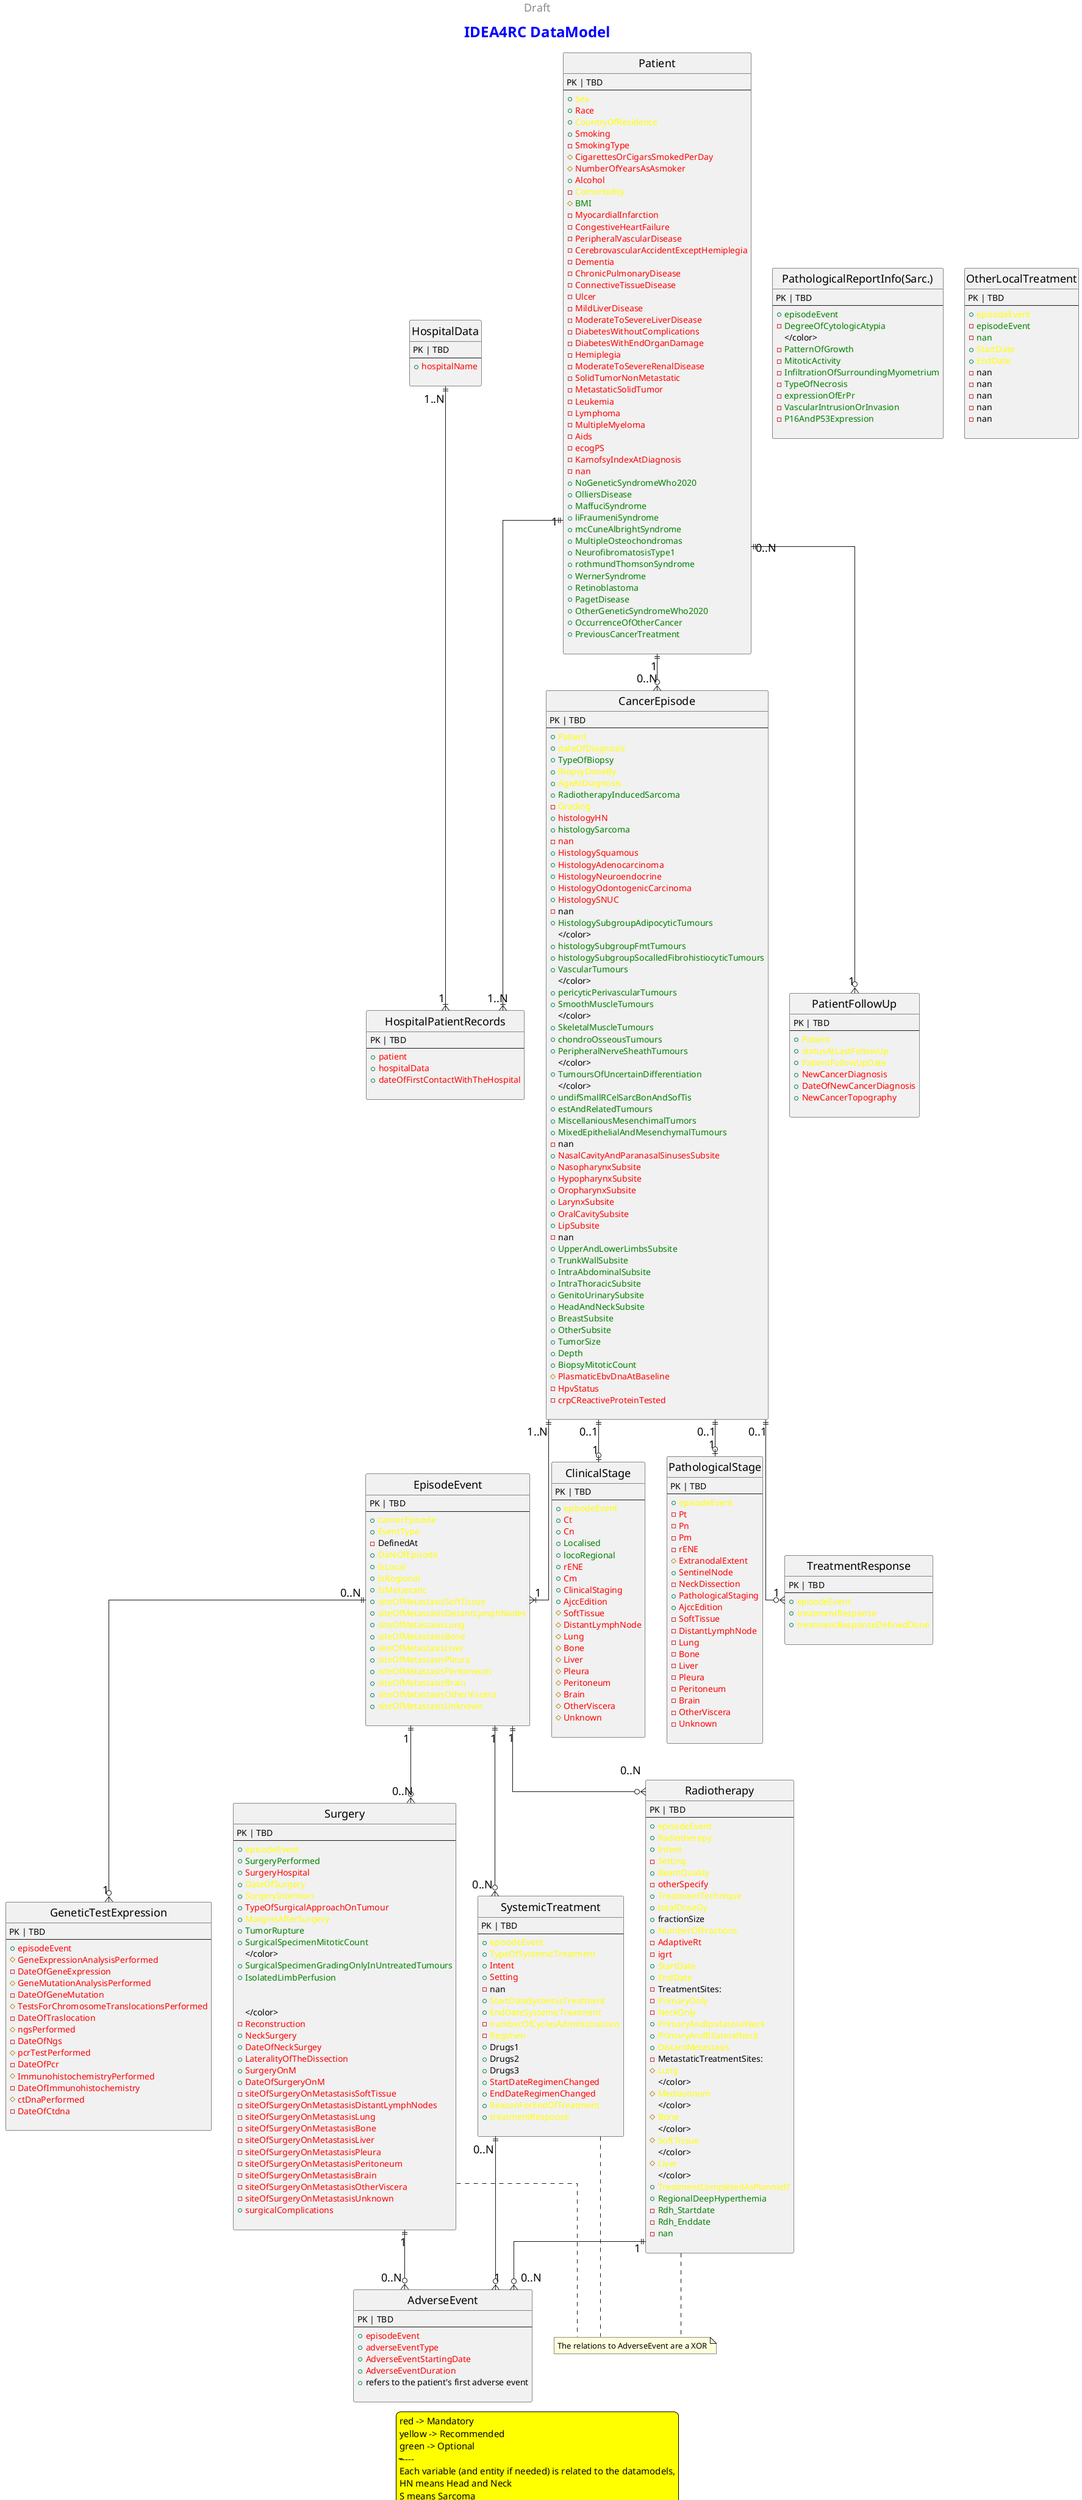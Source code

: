 @startuml

<style>
title {
  HorizontalAlignment right
  FontSize 24
  FontColor blue
}

header {
  HorizontalAlignment center
  FontSize 18
  ' FontColor purple
}

footer {
  HorizontalAlignment left
  FontSize 28
  FontColor red
}

legend {
  FontSize 15
  BackGroundColor yellow
  Margin 10
  Padding 5
}

caption {
  FontSize 32
}

arrow {
  FontSize 18
  Padding 50
  Margin 50
}

</style>

header Draft

title IDEA4RC DataModel

' hide the spot
hide circle

' avoid problems with angled crows feet
skinparam linetype ortho

entity "Patient" as p {
    PK | TBD
    --
    + <color:yellow>Sex</color>
+ <color:red>Race</color>
+ <color:yellow>CountryOfResidence</color>
+ <color:red>Smoking</color>
- <color:red>SmokingType</color>
# <color:red>CigarettesOrCigarsSmokedPerDay</color>
# <color:red>NumberOfYearsAsAsmoker</color>
+ <color:red>Alcohol</color>
- <color:yellow>Comorbidity</color>
# <color:green>BMI</color>
- <color:red>MyocardialInfarction</color>
- <color:red>CongestiveHeartFailure</color>
- <color:red>PeripheralVascularDisease</color>
- <color:red>CerebrovascularAccidentExceptHemiplegia</color>
- <color:red>Dementia</color>
- <color:red>ChronicPulmonaryDisease</color>
- <color:red>ConnectiveTissueDisease</color>
- <color:red>Ulcer</color>
- <color:red>MildLiverDisease</color>
- <color:red>ModerateToSevereLiverDisease</color>
- <color:red>DiabetesWithoutComplications</color>
- <color:red>DiabetesWithEndOrganDamage</color>
- <color:red>Hemiplegia</color>
- <color:red>ModerateToSevereRenalDisease</color>
- <color:red>SolidTumorNonMetastatic</color>
- <color:red>MetastaticSolidTumor</color>
- <color:red>Leukemia</color>
- <color:red>Lymphoma</color>
- <color:red>MultipleMyeloma</color>
- <color:red>Aids</color>
- <color:red>ecogPS</color>
- <color:red>KarnofsyIndexAtDiagnosis</color>
- <color:red>nan</color>
+ <color:green>NoGeneticSyndromeWho2020</color>
+ <color:green>OlliersDisease</color>
+ <color:green>MaffuciSyndrome</color>
+ <color:green>liFraumeniSyndrome</color>
+ <color:green>mcCuneAlbrightSyndrome</color>
+ <color:green>MultipleOsteochondromas</color>
+ <color:green>NeurofibromatosisType1</color>
+ <color:green>rothmundThomsonSyndrome</color>
+ <color:green>WernerSyndrome</color>
+ <color:green>Retinoblastoma</color>
+ <color:green>PagetDisease</color>
+ <color:green>OtherGeneticSyndromeWho2020</color>
+ <color:green>OccurrenceOfOtherCancer</color>
+ <color:green>PreviousCancerTreatment</color>

    }
entity "HospitalData" as hd {
    PK | TBD
    --
    + <color:red>hospitalName</color>

    }
entity "HospitalPatientRecords" as hpr {
    PK | TBD
    --
    + <color:red>patient</color>
+ <color:red>hospitalData</color>
+ <color:red>dateOfFirstContactWithTheHospital</color>

    }
entity "PatientFollowUp" as pfu {
    PK | TBD
    --
    + <color:yellow>Patient</color>
+ <color:yellow>statusAtLastFollowUp</color>
+ <color:yellow>PatientFollowUpDate</color>
+ <color:red>NewCancerDiagnosis</color>
+ <color:red>DateOfNewCancerDiagnosis</color>
+ <color:red>NewCancerTopography</color>

    }
entity "EpisodeEvent" as ee {
    PK | TBD
    --
    + <color:yellow>cancerEpisode</color>
+ <color:yellow>EventType</color>
- <color:black>DefinedAt</color>
+ <color:yellow>DateOfEpisode</color>
+ <color:yellow>IsLocal</color>
+ <color:yellow>IsRegional</color>
+ <color:yellow>IsMetastatic</color>
+ <color:yellow>siteOfMetastasisSoftTissue</color>
+ <color:yellow>siteOfMetastasisDistantLymphNodes</color>
+ <color:yellow>siteOfMetastasisLung</color>
+ <color:yellow>siteOfMetastasisBone</color>
+ <color:yellow>siteOfMetastasisLiver</color>
+ <color:yellow>siteOfMetastasisPleura</color>
+ <color:yellow>siteOfMetastasisPeritoneum</color>
+ <color:yellow>siteOfMetastasisBrain</color>
+ <color:yellow>siteOfMetastasisOtherViscera</color>
+ <color:yellow>siteOfMetastasisUnknown</color>

    }
entity "CancerEpisode" as ce {
    PK | TBD
    --
    + <color:yellow>Patient</color>
+ <color:yellow>dateOfDiagnosis</color>
+ <color:green>TypeOfBiopsy</color>
+ <color:yellow>BiopsyDoneBy</color>
+ <color:yellow>AgeAtDiagnosis</color>
+ <color:green>RadiotherapyInducedSarcoma</color>
- <color:yellow>Grading</color>
+ <color:red>histologyHN</color>
+ <color:green>histologySarcoma</color>
- <color:red>nan</color>
+ <color:red>HistologySquamous</color>
+ <color:red>HistologyAdenocarcinoma</color>
+ <color:red>HistologyNeuroendocrine</color>
+ <color:red>HistologyOdontogenicCarcinoma</color>
+ <color:red>HistologySNUC</color>
- <color:black>nan</color>
+ <color:green>HistologySubgroupAdipocyticTumours
</color>
+ <color:green>histologySubgroupFmtTumours</color>
+ <color:green>histologySubgroupSocalledFibrohistiocyticTumours</color>
+ <color:green>VascularTumours
</color>
+ <color:green>pericyticPerivascularTumours</color>
+ <color:green>SmoothMuscleTumours
</color>
+ <color:green>SkeletalMuscleTumours</color>
+ <color:green>chondroOsseousTumours</color>
+ <color:green>PeripheralNerveSheathTumours
</color>
+ <color:green>TumoursOfUncertainDifferentiation
</color>
+ <color:green>undifSmallRCelSarcBonAndSofTis</color>
+ <color:green>estAndRelatedTumours</color>
+ <color:green>MiscellaniousMesenchimalTumors</color>
+ <color:green>MixedEpithelialAndMesenchymalTumours</color>
- <color:black>nan</color>
+ <color:red>NasalCavityAndParanasalSinusesSubsite</color>
+ <color:red>NasopharynxSubsite</color>
+ <color:red>HypopharynxSubsite</color>
+ <color:red>OropharynxSubsite</color>
+ <color:red>LarynxSubsite</color>
+ <color:red>OralCavitySubsite</color>
+ <color:red>LipSubsite</color>
- <color:black>nan</color>
+ <color:green>UpperAndLowerLimbsSubsite</color>
+ <color:green>TrunkWallSubsite</color>
+ <color:green>IntraAbdominalSubsite</color>
+ <color:green>IntraThoracicSubsite</color>
+ <color:green>GenitoUrinarySubsite</color>
+ <color:green>HeadAndNeckSubsite</color>
+ <color:green>BreastSubsite</color>
+ <color:green>OtherSubsite</color>
+ <color:green>TumorSize</color>
+ <color:green>Depth</color>
+ <color:green>BiopsyMitoticCount</color>
# <color:red>PlasmaticEbvDnaAtBaseline</color>
- <color:red>HpvStatus</color>
- <color:red>crpCReactiveProteinTested</color>

    }
entity "GeneticTestExpression" as gte {
    PK | TBD
    --
    + <color:red>episodeEvent</color>
# <color:red>GeneExpressionAnalysisPerformed</color>
- <color:red>DateOfGeneExpression</color>
# <color:red>GeneMutationAnalysisPerformed</color>
- <color:red>DateOfGeneMutation</color>
# <color:red>TestsForChromosomeTranslocationsPerformed</color>
- <color:red>DateOfTraslocation</color>
# <color:red>ngsPerformed</color>
- <color:red>DateOfNgs</color>
# <color:red>pcrTestPerformed</color>
- <color:red>DateOfPcr</color>
# <color:red>ImmunohistochemistryPerformed</color>
- <color:red>DateOfImmunohistochemistry</color>
# <color:red>ctDnaPerformed</color>
- <color:red>DateOfCtdna</color>

    }
entity "ClinicalStage" as cs {
    PK | TBD
    --
    + <color:yellow>episodeEvent</color>
+ <color:red>Ct</color>
+ <color:red>Cn</color>
+ <color:green>Localised</color>
+ <color:green>locoRegional</color>
+ <color:red>rENE</color>
+ <color:red>Cm</color>
+ <color:red>ClinicalStaging</color>
+ <color:red>AjccEdition</color>
# <color:red>SoftTissue</color>
# <color:red>DistantLymphNode</color>
# <color:red>Lung</color>
# <color:red>Bone</color>
# <color:red>Liver</color>
# <color:red>Pleura</color>
# <color:red>Peritoneum</color>
# <color:red>Brain</color>
# <color:red>OtherViscera</color>
# <color:red>Unknown</color>

    }
entity "PathologicalStage" as ps {
    PK | TBD
    --
    + <color:yellow>episodeEvent</color>
- <color:red>Pt</color>
- <color:red>Pn</color>
- <color:red>Pm</color>
- <color:red>rENE</color>
# <color:red>ExtranodalExtent</color>
+ <color:red>SentinelNode</color>
- <color:red>NeckDissection</color>
+ <color:red>PathologicalStaging</color>
+ <color:red>AjccEdition</color>
- <color:red>SoftTissue</color>
- <color:red>DistantLymphNode</color>
- <color:red>Lung</color>
- <color:red>Bone</color>
- <color:red>Liver</color>
- <color:red>Pleura</color>
- <color:red>Peritoneum</color>
- <color:red>Brain</color>
- <color:red>OtherViscera</color>
- <color:red>Unknown</color>

    }
entity "PathologicalReportInfo(Sarc.)" as pris {
    PK | TBD
    --
    + <color:green>episodeEvent</color>
- <color:green>DegreeOfCytologicAtypia
</color>
- <color:green>PatternOfGrowth</color>
- <color:green>MitoticActivity</color>
- <color:green>InfiltrationOfSurroundingMyometrium</color>
- <color:green>TypeOfNecrosis</color>
- <color:green>expressionOfErPr</color>
- <color:green>VascularIntrusionOrInvasion</color>
- <color:green>P16AndP53Expression</color>

    }
entity "Surgery" as s {
    PK | TBD
    --
    + <color:yellow>episodeEvent</color>
+ <color:green>SurgeryPerformed</color>
+ <color:red>SurgeryHospital</color>
+ <color:yellow>DateOfSurgery</color>
+ <color:yellow>SurgeryIntention</color>
+ <color:red>TypeOfSurgicalApproachOnTumour</color>
+ <color:yellow>MarginsAfterSurgery</color>
+ <color:green>TumorRupture</color>
+ <color:green>SurgicalSpecimenMitoticCount
</color>
+ <color:green>SurgicalSpecimenGradingOnlyInUntreatedTumours</color>
+ <color:green>IsolatedLimbPerfusion


</color>
- <color:red>Reconstruction</color>
+ <color:red>NeckSurgery</color>
+ <color:red>DateOfNeckSurgey</color>
+ <color:red>LateralityOfTheDissection</color>
+ <color:red>SurgeryOnM</color>
+ <color:red>DateOfSurgeryOnM</color>
- <color:red>siteOfSurgeryOnMetastasisSoftTissue</color>
- <color:red>siteOfSurgeryOnMetastasisDistantLymphNodes</color>
- <color:red>siteOfSurgeryOnMetastasisLung</color>
- <color:red>siteOfSurgeryOnMetastasisBone</color>
- <color:red>siteOfSurgeryOnMetastasisLiver</color>
- <color:red>siteOfSurgeryOnMetastasisPleura</color>
- <color:red>siteOfSurgeryOnMetastasisPeritoneum</color>
- <color:red>siteOfSurgeryOnMetastasisBrain</color>
- <color:red>siteOfSurgeryOnMetastasisOtherViscera</color>
- <color:red>siteOfSurgeryOnMetastasisUnknown</color>
+ <color:red>surgicalComplications</color>

    }
entity "SystemicTreatment" as st {
    PK | TBD
    --
    + <color:yellow>episodeEvent</color>
+ <color:yellow>TypeOfSystemicTreatment</color>
+ <color:red>Intent</color>
+ <color:red>Setting</color>
- <color:black>nan</color>
+ <color:yellow>StartDateSystemicTreatment</color>
+ <color:yellow>EndDateSystemicTreatment</color>
- <color:yellow>numberOfCyclesAdministrations</color>
- <color:yellow>Regimen</color>
+ <color:black>Drugs1</color>
+ <color:black>Drugs2</color>
+ <color:black>Drugs3</color>
+ <color:red>StartDateRegimenChanged</color>
+ <color:red>EndDateRegimenChanged</color>
+ <color:yellow>ReasonForEndOfTreatment</color>
+ <color:yellow>treatmentResponse</color>

    }
entity "Radiotherapy" as r {
    PK | TBD
    --
    + <color:yellow>episodeEvent</color>
+ <color:yellow>Radiotherapy</color>
+ <color:yellow>Intent</color>
- <color:yellow>Setting</color>
+ <color:yellow>BeamQuality</color>
- <color:red>otherSpecify</color>
+ <color:yellow>TreatmentTechnique</color>
+ <color:yellow>totalDoseGy</color>
+ <color:black>fractionSize</color>
+ <color:yellow>NumberOfFractions</color>
- <color:red>AdaptiveRt</color>
- <color:red>igrt</color>
+ <color:yellow>StartDate</color>
+ <color:yellow>EndDate</color>
- <color:black>TreatmentSites:</color>
- <color:yellow>PrimaryOnly</color>
- <color:yellow>NeckOnly</color>
+ <color:yellow>PrimaryAndIpsilateralNeck</color>
+ <color:yellow>PrimaryAndBilateralNeck</color>
+ <color:yellow>DistantMetastasis</color>
- <color:black>MetastaticTreatmentSites:</color>
# <color:yellow>Lung
</color>
# <color:yellow>Mediastinum
</color>
# <color:yellow>Bone
</color>
# <color:yellow>SoftTissue
</color>
# <color:yellow>Liver
</color>
+ <color:yellow>TreatmentCompletedAsPlanned?</color>
+ <color:green>RegionalDeepHyperthemia</color>
- <color:green>Rdh_Startdate</color>
- <color:green>Rdh_Enddate</color>
- <color:green>nan</color>

    }
entity "OtherLocalTreatment" as olt {
    PK | TBD
    --
    + <color:yellow>episodeEvent</color>
- <color:green>episodeEvent</color>
- <color:green>nan</color>
+ <color:yellow>StartDate</color>
+ <color:yellow>EndDate</color>
- <color:black>nan</color>
- <color:black>nan</color>
- <color:black>nan</color>
- <color:black>nan</color>
- <color:black>nan</color>

    }
entity "TreatmentResponse" as tr {
    PK | TBD
    --
    + <color:yellow>episodeEvent</color>
+ <color:yellow>treatmentResponse</color>
+ <color:yellow>treatmentResponseDefinedDone</color>

    }
entity "AdverseEvent" as ae {
    PK | TBD
    --
    + <color:red>episodeEvent</color>
+ <color:red>adverseEventType</color>
+ <color:red>AdverseEventStartingDate</color>
+ <color:red>AdverseEventDuration</color>
+ <color:black>refers to the patient's first adverse event</color>

    }
p "1" ||--|{ "1..N" hpr
hd "1..N" ||--|{ "1" hpr

p "1" ||--o{ "0..N" ce
ce "1..N" ||--|{ "1" ee
ee "1" ||--o{ "0..N" r
ee "1" ||--o{ "0..N" s
ee "1" ||--o{ "0..N" st
ce "0..1" ||--o| "1" ps
ce "0..1" ||--o| "1" cs

ce "0..1" ||--o{ "1" tr
ee "0..N" ||--o{ "1" gte

p "0..N" ||--o{ "1" pfu

note as N1
The relations to AdverseEvent are a XOR
end note

s "1" ||--o{ "0..N" ae
'note on link: XOR
st "0..N" ||--o{ "1" ae
'note on link: XOR
r "1" ||--o{ "0..N" ae
'note on link: XOR

s .. N1
st .. N1
r .. N1
legend
red -> Mandatory
yellow -> Recommended
green -> Optional
---------
Each variable (and entity if needed) is related to the datamodels,
HN means Head and Neck
S means Sarcoma
end legend
@enduml